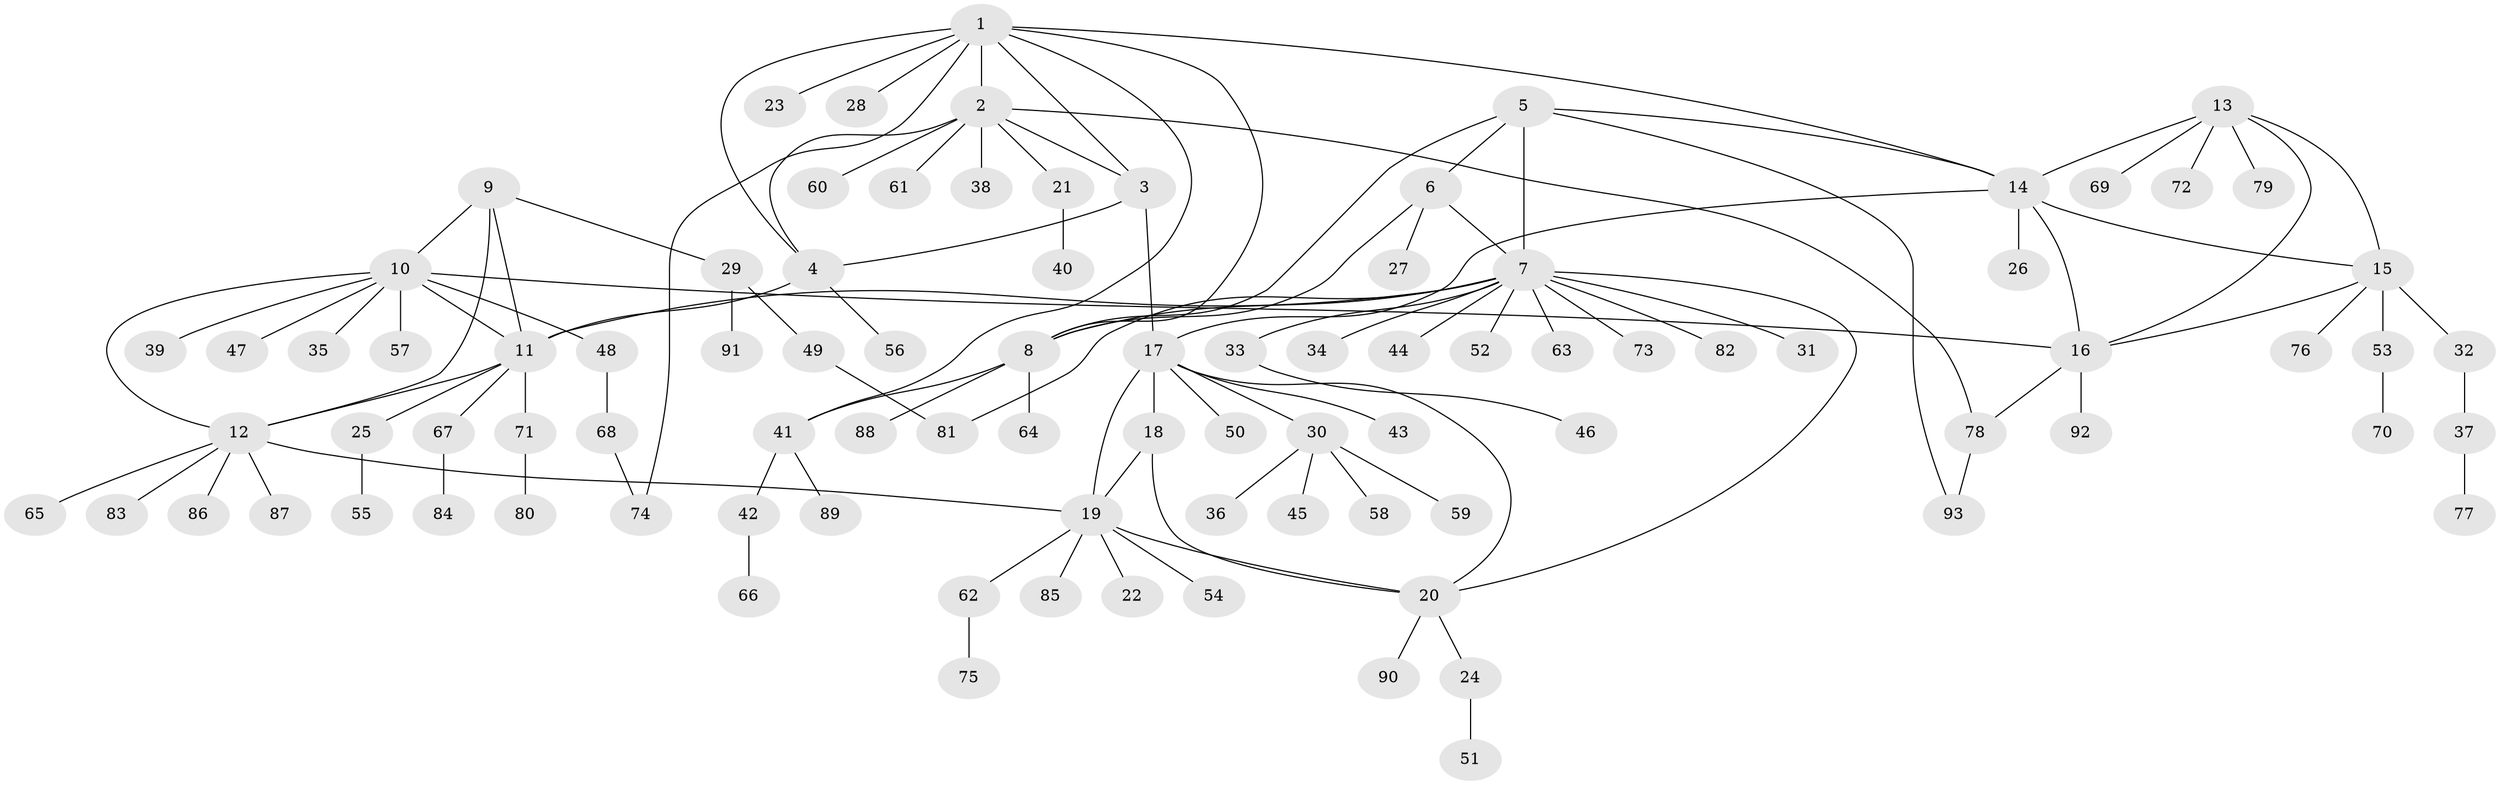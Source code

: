 // coarse degree distribution, {10: 0.037037037037037035, 2: 0.1111111111111111, 7: 0.07407407407407407, 8: 0.037037037037037035, 9: 0.037037037037037035, 3: 0.037037037037037035, 1: 0.6666666666666666}
// Generated by graph-tools (version 1.1) at 2025/19/03/04/25 18:19:40]
// undirected, 93 vertices, 118 edges
graph export_dot {
graph [start="1"]
  node [color=gray90,style=filled];
  1;
  2;
  3;
  4;
  5;
  6;
  7;
  8;
  9;
  10;
  11;
  12;
  13;
  14;
  15;
  16;
  17;
  18;
  19;
  20;
  21;
  22;
  23;
  24;
  25;
  26;
  27;
  28;
  29;
  30;
  31;
  32;
  33;
  34;
  35;
  36;
  37;
  38;
  39;
  40;
  41;
  42;
  43;
  44;
  45;
  46;
  47;
  48;
  49;
  50;
  51;
  52;
  53;
  54;
  55;
  56;
  57;
  58;
  59;
  60;
  61;
  62;
  63;
  64;
  65;
  66;
  67;
  68;
  69;
  70;
  71;
  72;
  73;
  74;
  75;
  76;
  77;
  78;
  79;
  80;
  81;
  82;
  83;
  84;
  85;
  86;
  87;
  88;
  89;
  90;
  91;
  92;
  93;
  1 -- 2;
  1 -- 3;
  1 -- 4;
  1 -- 8;
  1 -- 14;
  1 -- 23;
  1 -- 28;
  1 -- 41;
  1 -- 74;
  2 -- 3;
  2 -- 4;
  2 -- 21;
  2 -- 38;
  2 -- 60;
  2 -- 61;
  2 -- 78;
  3 -- 4;
  3 -- 17;
  4 -- 11;
  4 -- 56;
  5 -- 6;
  5 -- 7;
  5 -- 8;
  5 -- 14;
  5 -- 93;
  6 -- 7;
  6 -- 8;
  6 -- 27;
  7 -- 8;
  7 -- 11;
  7 -- 20;
  7 -- 31;
  7 -- 33;
  7 -- 34;
  7 -- 44;
  7 -- 52;
  7 -- 63;
  7 -- 73;
  7 -- 81;
  7 -- 82;
  8 -- 41;
  8 -- 64;
  8 -- 88;
  9 -- 10;
  9 -- 11;
  9 -- 12;
  9 -- 29;
  10 -- 11;
  10 -- 12;
  10 -- 16;
  10 -- 35;
  10 -- 39;
  10 -- 47;
  10 -- 48;
  10 -- 57;
  11 -- 12;
  11 -- 25;
  11 -- 67;
  11 -- 71;
  12 -- 19;
  12 -- 65;
  12 -- 83;
  12 -- 86;
  12 -- 87;
  13 -- 14;
  13 -- 15;
  13 -- 16;
  13 -- 69;
  13 -- 72;
  13 -- 79;
  14 -- 15;
  14 -- 16;
  14 -- 17;
  14 -- 26;
  15 -- 16;
  15 -- 32;
  15 -- 53;
  15 -- 76;
  16 -- 78;
  16 -- 92;
  17 -- 18;
  17 -- 19;
  17 -- 20;
  17 -- 30;
  17 -- 43;
  17 -- 50;
  18 -- 19;
  18 -- 20;
  19 -- 20;
  19 -- 22;
  19 -- 54;
  19 -- 62;
  19 -- 85;
  20 -- 24;
  20 -- 90;
  21 -- 40;
  24 -- 51;
  25 -- 55;
  29 -- 49;
  29 -- 91;
  30 -- 36;
  30 -- 45;
  30 -- 58;
  30 -- 59;
  32 -- 37;
  33 -- 46;
  37 -- 77;
  41 -- 42;
  41 -- 89;
  42 -- 66;
  48 -- 68;
  49 -- 81;
  53 -- 70;
  62 -- 75;
  67 -- 84;
  68 -- 74;
  71 -- 80;
  78 -- 93;
}
